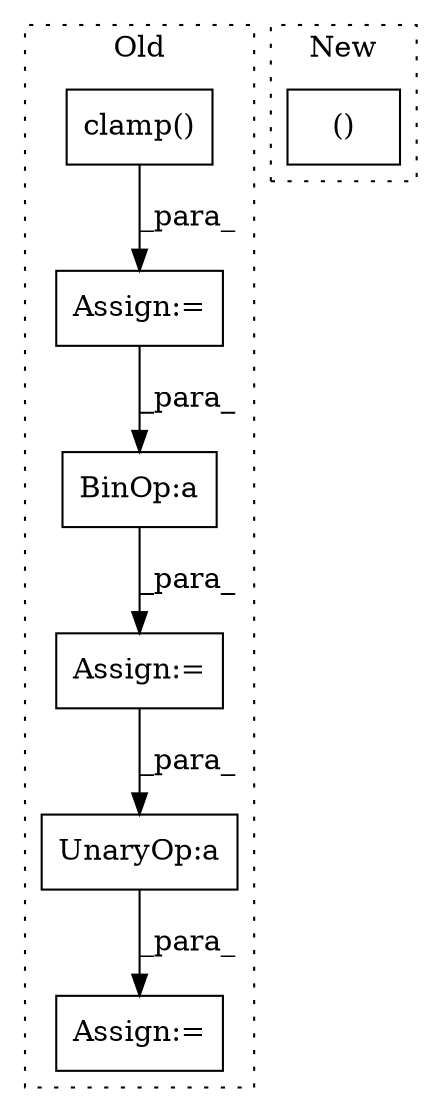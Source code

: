 digraph G {
subgraph cluster0 {
1 [label="clamp()" a="75" s="4892,4924" l="12,1" shape="box"];
3 [label="UnaryOp:a" a="61" s="5577" l="12" shape="box"];
4 [label="BinOp:a" a="82" s="5020" l="3" shape="box"];
5 [label="Assign:=" a="68" s="5574" l="3" shape="box"];
6 [label="Assign:=" a="68" s="5517" l="3" shape="box"];
7 [label="Assign:=" a="68" s="4939" l="3" shape="box"];
label = "Old";
style="dotted";
}
subgraph cluster1 {
2 [label="()" a="54" s="5289" l="12" shape="box"];
label = "New";
style="dotted";
}
1 -> 7 [label="_para_"];
3 -> 5 [label="_para_"];
4 -> 6 [label="_para_"];
6 -> 3 [label="_para_"];
7 -> 4 [label="_para_"];
}